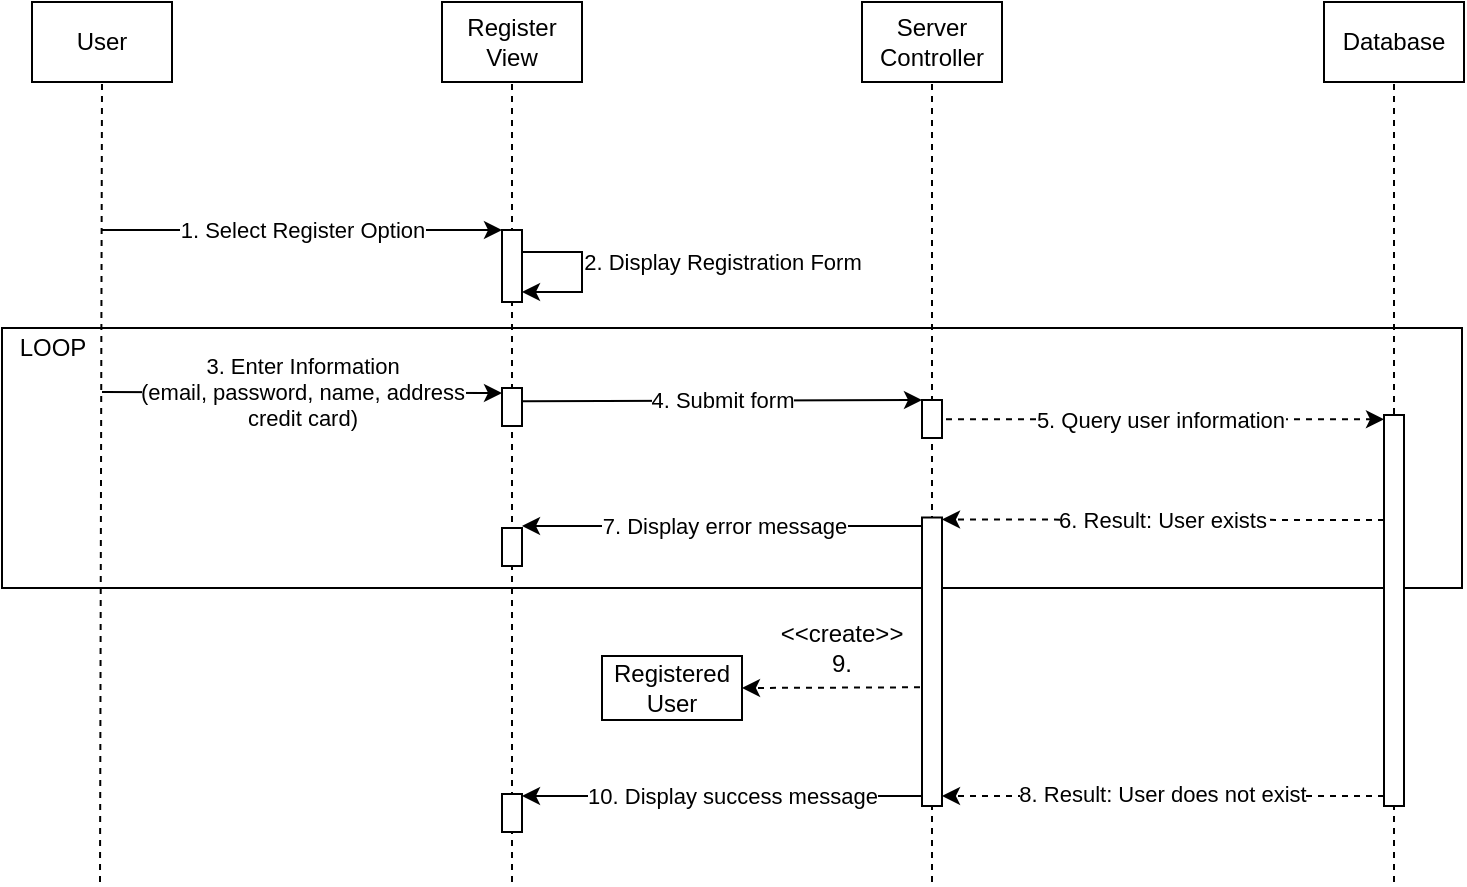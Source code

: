 <mxfile>
    <diagram id="2N_GCbCmKh1ujZVoxK0M" name="Page-1">
        <mxGraphModel dx="855" dy="643" grid="1" gridSize="10" guides="1" tooltips="1" connect="1" arrows="1" fold="1" page="1" pageScale="1" pageWidth="827" pageHeight="1169" math="0" shadow="0">
            <root>
                <mxCell id="0"/>
                <mxCell id="1" parent="0"/>
                <mxCell id="101" value="" style="rounded=0;whiteSpace=wrap;html=1;strokeColor=default;fillColor=none;" vertex="1" parent="1">
                    <mxGeometry x="10" y="243" width="730" height="130" as="geometry"/>
                </mxCell>
                <mxCell id="5" value="" style="endArrow=none;dashed=1;html=1;fontColor=#000000;strokeColor=#000000;entryX=0.5;entryY=1;entryDx=0;entryDy=0;" edge="1" parent="1" target="103">
                    <mxGeometry width="50" height="50" relative="1" as="geometry">
                        <mxPoint x="59" y="520" as="sourcePoint"/>
                        <mxPoint x="59" y="180" as="targetPoint"/>
                    </mxGeometry>
                </mxCell>
                <mxCell id="6" value="Register&lt;br&gt;View" style="rounded=0;whiteSpace=wrap;html=1;fontColor=#000000;strokeColor=#000000;fillColor=#FFFFFF;" vertex="1" parent="1">
                    <mxGeometry x="230" y="80" width="70" height="40" as="geometry"/>
                </mxCell>
                <mxCell id="7" value="Server&lt;br&gt;Controller" style="rounded=0;whiteSpace=wrap;html=1;fontColor=#000000;strokeColor=#000000;fillColor=#FFFFFF;" vertex="1" parent="1">
                    <mxGeometry x="440" y="80" width="70" height="40" as="geometry"/>
                </mxCell>
                <mxCell id="8" value="Database" style="rounded=0;whiteSpace=wrap;html=1;fontColor=#000000;strokeColor=#000000;fillColor=#FFFFFF;" vertex="1" parent="1">
                    <mxGeometry x="671" y="80" width="70" height="40" as="geometry"/>
                </mxCell>
                <mxCell id="9" value="" style="endArrow=none;dashed=1;html=1;fontColor=#000000;strokeColor=#000000;entryX=0.5;entryY=1;entryDx=0;entryDy=0;startArrow=none;" edge="1" parent="1" target="6">
                    <mxGeometry width="50" height="50" relative="1" as="geometry">
                        <mxPoint x="265" y="520" as="sourcePoint"/>
                        <mxPoint x="265" y="180" as="targetPoint"/>
                    </mxGeometry>
                </mxCell>
                <mxCell id="10" value="" style="endArrow=none;dashed=1;html=1;fontColor=#000000;strokeColor=#000000;startArrow=none;" edge="1" parent="1">
                    <mxGeometry width="50" height="50" relative="1" as="geometry">
                        <mxPoint x="475" y="520" as="sourcePoint"/>
                        <mxPoint x="475" y="120" as="targetPoint"/>
                    </mxGeometry>
                </mxCell>
                <mxCell id="11" value="" style="endArrow=none;dashed=1;html=1;fontColor=#000000;strokeColor=#000000;startArrow=none;" edge="1" parent="1">
                    <mxGeometry width="50" height="50" relative="1" as="geometry">
                        <mxPoint x="706" y="520" as="sourcePoint"/>
                        <mxPoint x="706" y="120" as="targetPoint"/>
                    </mxGeometry>
                </mxCell>
                <mxCell id="12" value="4. Submit form" style="endArrow=classic;html=1;labelBackgroundColor=#FFFFFF;fontColor=#000000;strokeColor=#000000;exitX=1;exitY=0.115;exitDx=0;exitDy=0;exitPerimeter=0;entryX=0;entryY=0;entryDx=0;entryDy=0;jumpSize=5;" edge="1" parent="1" target="94">
                    <mxGeometry width="50" height="50" relative="1" as="geometry">
                        <mxPoint x="270" y="279.63" as="sourcePoint"/>
                        <mxPoint x="470" y="275" as="targetPoint"/>
                    </mxGeometry>
                </mxCell>
                <mxCell id="15" value="5. Query user information" style="edgeStyle=none;html=1;labelBackgroundColor=#FFFFFF;fontColor=#000000;strokeColor=#000000;dashed=1;" edge="1" parent="1">
                    <mxGeometry relative="1" as="geometry">
                        <mxPoint x="701" y="288.66" as="targetPoint"/>
                        <mxPoint x="476" y="288.66" as="sourcePoint"/>
                    </mxGeometry>
                </mxCell>
                <mxCell id="74" style="edgeStyle=none;html=1;exitX=0.613;exitY=0.762;exitDx=0;exitDy=0;entryX=1;entryY=0.5;entryDx=0;entryDy=0;exitPerimeter=0;" edge="1" parent="1">
                    <mxGeometry relative="1" as="geometry">
                        <mxPoint x="469.75" y="342.06" as="sourcePoint"/>
                        <mxPoint x="270" y="342.0" as="targetPoint"/>
                        <Array as="points">
                            <mxPoint x="370" y="342"/>
                        </Array>
                    </mxGeometry>
                </mxCell>
                <mxCell id="76" value="7. Display error message" style="edgeLabel;html=1;align=center;verticalAlign=middle;resizable=0;points=[];" vertex="1" connectable="0" parent="74">
                    <mxGeometry x="0.098" y="1" relative="1" as="geometry">
                        <mxPoint x="10" y="-1" as="offset"/>
                    </mxGeometry>
                </mxCell>
                <mxCell id="67" style="edgeStyle=none;html=1;exitX=0;exitY=0.75;exitDx=0;exitDy=0;entryX=1;entryY=0;entryDx=0;entryDy=0;dashed=1;" edge="1" parent="1">
                    <mxGeometry relative="1" as="geometry">
                        <mxPoint x="701" y="339" as="sourcePoint"/>
                        <mxPoint x="480" y="338.75" as="targetPoint"/>
                    </mxGeometry>
                </mxCell>
                <mxCell id="68" value="6. Result: User exists" style="edgeLabel;html=1;align=center;verticalAlign=middle;resizable=0;points=[];" vertex="1" connectable="0" parent="67">
                    <mxGeometry x="-0.144" y="2" relative="1" as="geometry">
                        <mxPoint x="-17" y="-2" as="offset"/>
                    </mxGeometry>
                </mxCell>
                <mxCell id="20" value="3. Enter Information&lt;br&gt;(email, password, name, address&lt;br&gt;credit card)" style="endArrow=classic;html=1;labelBackgroundColor=#FFFFFF;fontColor=#000000;strokeColor=#000000;entryX=0;entryY=0.25;entryDx=0;entryDy=0;" edge="1" parent="1">
                    <mxGeometry width="50" height="50" relative="1" as="geometry">
                        <mxPoint x="60" y="275" as="sourcePoint"/>
                        <mxPoint x="260" y="275.5" as="targetPoint"/>
                    </mxGeometry>
                </mxCell>
                <mxCell id="24" value="Registered User" style="rounded=0;whiteSpace=wrap;html=1;fontColor=#000000;strokeColor=#000000;fillColor=#FFFFFF;" vertex="1" parent="1">
                    <mxGeometry x="310" y="407" width="70" height="32" as="geometry"/>
                </mxCell>
                <mxCell id="29" value="1. Select Register Option" style="endArrow=classic;html=1;labelBackgroundColor=#FFFFFF;fontColor=#000000;strokeColor=#000000;entryX=0;entryY=0;entryDx=0;entryDy=0;" edge="1" parent="1" target="26">
                    <mxGeometry width="50" height="50" relative="1" as="geometry">
                        <mxPoint x="60" y="194" as="sourcePoint"/>
                        <mxPoint x="220" y="191" as="targetPoint"/>
                    </mxGeometry>
                </mxCell>
                <mxCell id="30" value="&amp;lt;&amp;lt;create&amp;gt;&amp;gt;&lt;br&gt;9." style="text;html=1;strokeColor=none;fillColor=none;align=center;verticalAlign=middle;whiteSpace=wrap;rounded=0;fontColor=#000000;" vertex="1" parent="1">
                    <mxGeometry x="400" y="388" width="60" height="30" as="geometry"/>
                </mxCell>
                <mxCell id="72" style="edgeStyle=none;html=1;exitX=0;exitY=0.75;exitDx=0;exitDy=0;entryX=1;entryY=0;entryDx=0;entryDy=0;dashed=1;" edge="1" parent="1">
                    <mxGeometry relative="1" as="geometry">
                        <mxPoint x="701" y="477" as="sourcePoint"/>
                        <mxPoint x="480" y="477" as="targetPoint"/>
                    </mxGeometry>
                </mxCell>
                <mxCell id="73" value="8. Result: User does not exist" style="edgeLabel;html=1;align=center;verticalAlign=middle;resizable=0;points=[];" vertex="1" connectable="0" parent="72">
                    <mxGeometry x="-0.144" y="2" relative="1" as="geometry">
                        <mxPoint x="-17" y="-3" as="offset"/>
                    </mxGeometry>
                </mxCell>
                <mxCell id="75" style="edgeStyle=none;html=1;exitX=0;exitY=0.5;exitDx=0;exitDy=0;" edge="1" parent="1">
                    <mxGeometry relative="1" as="geometry">
                        <mxPoint x="470" y="477" as="sourcePoint"/>
                        <mxPoint x="270" y="477" as="targetPoint"/>
                    </mxGeometry>
                </mxCell>
                <mxCell id="77" value="10. Display success message" style="edgeLabel;html=1;align=center;verticalAlign=middle;resizable=0;points=[];" vertex="1" connectable="0" parent="1">
                    <mxGeometry x="380" y="473" as="geometry">
                        <mxPoint x="-5" y="4" as="offset"/>
                    </mxGeometry>
                </mxCell>
                <mxCell id="84" value="LOOP" style="text;html=1;align=center;verticalAlign=middle;resizable=0;points=[];autosize=1;strokeColor=none;fillColor=none;" vertex="1" parent="1">
                    <mxGeometry x="10" y="243" width="50" height="20" as="geometry"/>
                </mxCell>
                <mxCell id="26" value="" style="rounded=0;whiteSpace=wrap;html=1;fontColor=#000000;strokeColor=#000000;fillColor=#FFFFFF;" vertex="1" parent="1">
                    <mxGeometry x="260" y="194" width="10" height="36" as="geometry"/>
                </mxCell>
                <mxCell id="89" value="" style="rounded=0;whiteSpace=wrap;html=1;fontColor=#000000;strokeColor=#000000;fillColor=#FFFFFF;" vertex="1" parent="1">
                    <mxGeometry x="260" y="273" width="10" height="19" as="geometry"/>
                </mxCell>
                <mxCell id="90" value="" style="rounded=0;whiteSpace=wrap;html=1;fontColor=#000000;strokeColor=#000000;fillColor=#FFFFFF;" vertex="1" parent="1">
                    <mxGeometry x="260" y="343" width="10" height="19" as="geometry"/>
                </mxCell>
                <mxCell id="92" value="" style="rounded=0;whiteSpace=wrap;html=1;fontColor=#000000;strokeColor=#000000;fillColor=#FFFFFF;" vertex="1" parent="1">
                    <mxGeometry x="260" y="476" width="10" height="19" as="geometry"/>
                </mxCell>
                <mxCell id="94" value="" style="rounded=0;whiteSpace=wrap;html=1;fontColor=#000000;strokeColor=#000000;fillColor=#FFFFFF;" vertex="1" parent="1">
                    <mxGeometry x="470" y="279" width="10" height="19" as="geometry"/>
                </mxCell>
                <mxCell id="18" value="" style="rounded=0;whiteSpace=wrap;html=1;fontColor=#000000;strokeColor=#000000;fillColor=#FFFFFF;" vertex="1" parent="1">
                    <mxGeometry x="701" y="286.5" width="10" height="195.5" as="geometry"/>
                </mxCell>
                <mxCell id="100" style="edgeStyle=none;jumpSize=5;html=1;exitX=-0.1;exitY=0.466;exitDx=0;exitDy=0;entryX=1;entryY=0.5;entryDx=0;entryDy=0;exitPerimeter=0;dashed=1;" edge="1" parent="1" target="24">
                    <mxGeometry relative="1" as="geometry">
                        <mxPoint x="469" y="422.65" as="sourcePoint"/>
                    </mxGeometry>
                </mxCell>
                <mxCell id="96" value="" style="rounded=0;whiteSpace=wrap;html=1;fontColor=#000000;strokeColor=#000000;fillColor=#FFFFFF;" vertex="1" parent="1">
                    <mxGeometry x="470" y="337.75" width="10" height="144.25" as="geometry"/>
                </mxCell>
                <mxCell id="99" value="2. Display Registration Form" style="endArrow=classic;html=1;labelBackgroundColor=#FFFFFF;fontColor=#000000;strokeColor=#000000;edgeStyle=orthogonalEdgeStyle;rounded=0;" edge="1" parent="1">
                    <mxGeometry x="-0.124" y="70" width="50" height="50" relative="1" as="geometry">
                        <mxPoint x="270" y="205" as="sourcePoint"/>
                        <mxPoint x="270" y="225" as="targetPoint"/>
                        <Array as="points">
                            <mxPoint x="300" y="205"/>
                            <mxPoint x="300" y="225"/>
                        </Array>
                        <mxPoint as="offset"/>
                    </mxGeometry>
                </mxCell>
                <mxCell id="103" value="User" style="rounded=0;whiteSpace=wrap;html=1;fontColor=#000000;strokeColor=#000000;fillColor=#FFFFFF;" vertex="1" parent="1">
                    <mxGeometry x="25" y="80" width="70" height="40" as="geometry"/>
                </mxCell>
            </root>
        </mxGraphModel>
    </diagram>
</mxfile>